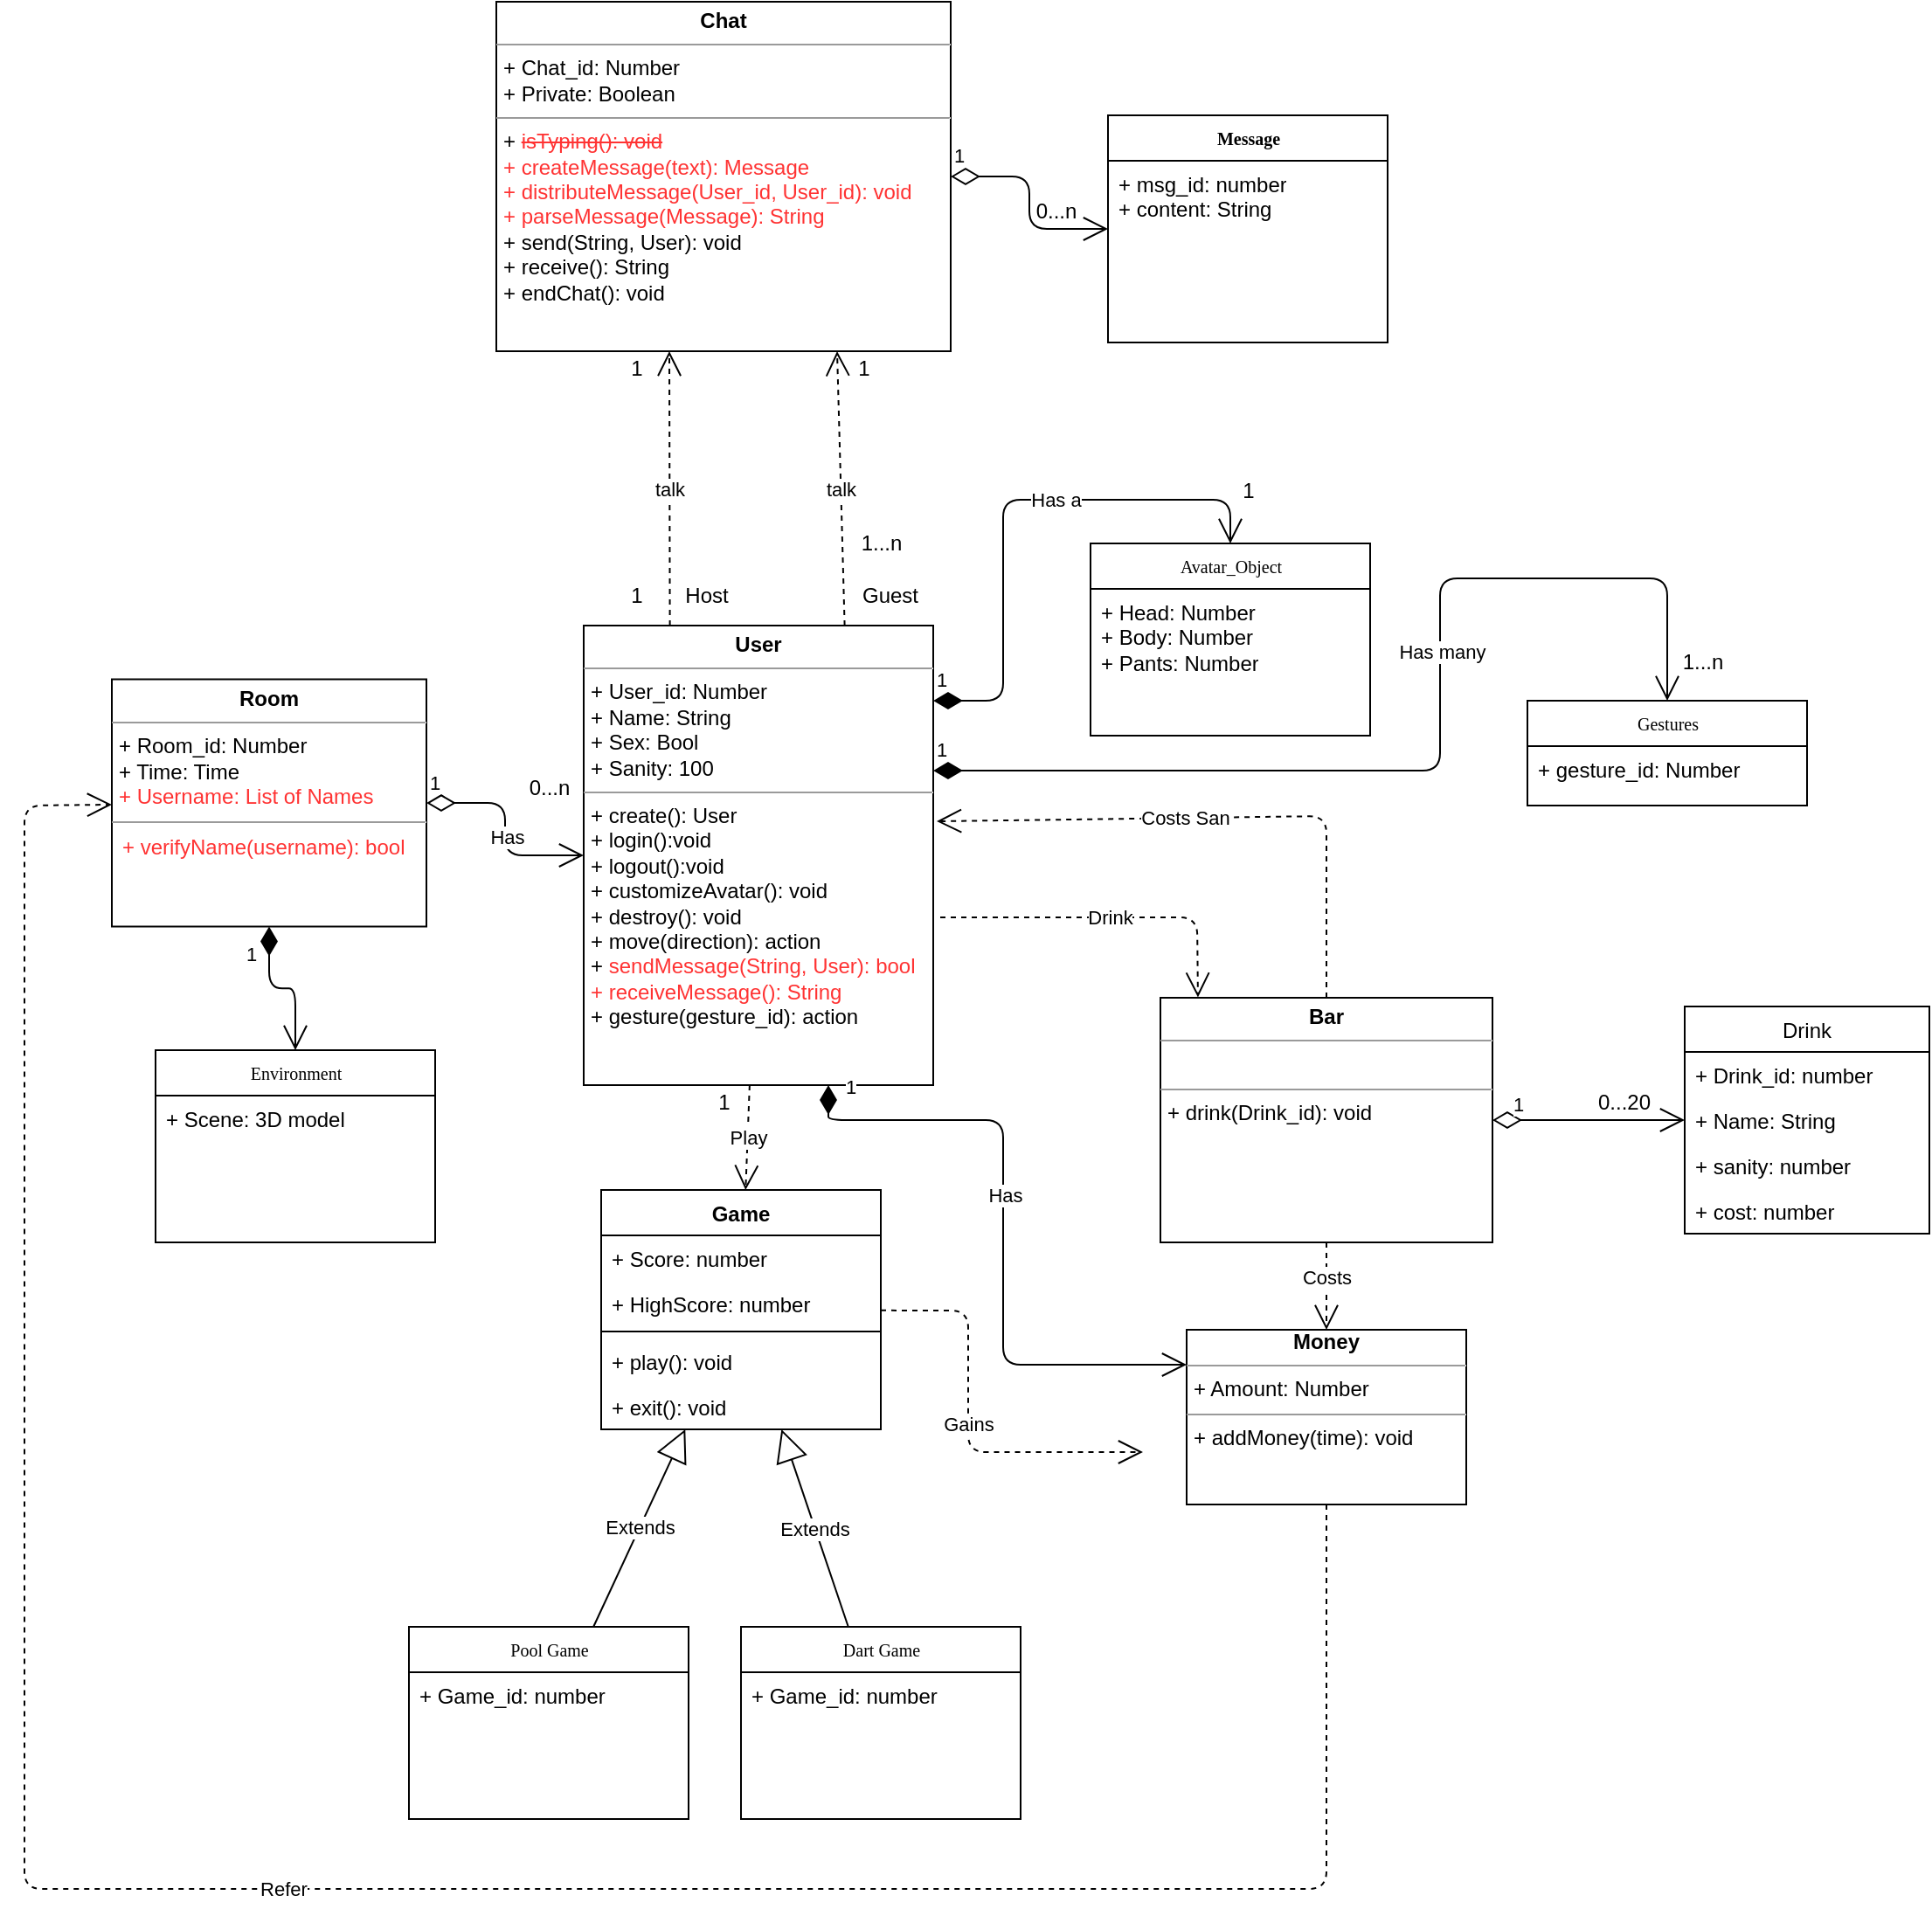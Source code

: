 <mxfile version="13.8.8" type="device"><diagram name="Page-1" id="c4acf3e9-155e-7222-9cf6-157b1a14988f"><mxGraphModel dx="1188" dy="1101" grid="1" gridSize="10" guides="1" tooltips="1" connect="1" arrows="1" fold="1" page="0" pageScale="1" pageWidth="850" pageHeight="1100" background="#ffffff" math="0" shadow="0"><root><mxCell id="0"/><mxCell id="1" parent="0"/><mxCell id="nAxvECCUTqt62DNEBdT6-1" value="&lt;p style=&quot;margin: 0px ; margin-top: 4px ; text-align: center&quot;&gt;&lt;b&gt;User&lt;/b&gt;&lt;br&gt;&lt;/p&gt;&lt;hr size=&quot;1&quot;&gt;&lt;p style=&quot;margin: 0px ; margin-left: 4px&quot;&gt;+ User_id: Number&lt;br&gt;&lt;/p&gt;&lt;p style=&quot;margin: 0px ; margin-left: 4px&quot;&gt;+ Name: String&lt;br&gt;+ Sex: Bool&lt;br&gt;&lt;/p&gt;&lt;p style=&quot;margin: 0px ; margin-left: 4px&quot;&gt;+ Sanity: 100&lt;br&gt;&lt;/p&gt;&lt;hr size=&quot;1&quot;&gt;&lt;p style=&quot;margin: 0px ; margin-left: 4px&quot;&gt;+ create(): User&lt;/p&gt;&lt;p style=&quot;margin: 0px ; margin-left: 4px&quot;&gt;+ login():void&lt;/p&gt;&lt;p style=&quot;margin: 0px ; margin-left: 4px&quot;&gt;+ logout():void&lt;/p&gt;&lt;p style=&quot;margin: 0px ; margin-left: 4px&quot;&gt;+ customizeAvatar(): void&lt;br&gt;&lt;/p&gt;&lt;p style=&quot;margin: 0px ; margin-left: 4px&quot;&gt;+ destroy(): void&lt;/p&gt;&lt;p style=&quot;margin: 0px ; margin-left: 4px&quot;&gt;+ move(direction): action&lt;/p&gt;&lt;p style=&quot;margin: 0px ; margin-left: 4px&quot;&gt;+ &lt;font color=&quot;#FF3333&quot;&gt;sendMessage(String, User): bool&lt;br&gt;&lt;/font&gt;&lt;/p&gt;&lt;p style=&quot;margin: 0px ; margin-left: 4px&quot;&gt;&lt;font color=&quot;#FF3333&quot;&gt;+ receiveMessage(): String&lt;/font&gt;&lt;br&gt;&lt;/p&gt;&lt;p style=&quot;margin: 0px ; margin-left: 4px&quot;&gt;+ gesture(gesture_id): action&lt;br&gt;&lt;/p&gt;&lt;p style=&quot;margin: 0px ; margin-left: 4px&quot;&gt;&lt;br&gt;&lt;/p&gt;" style="verticalAlign=top;align=left;overflow=fill;fontSize=12;fontFamily=Helvetica;html=1;rounded=0;shadow=0;comic=0;labelBackgroundColor=none;strokeWidth=1" parent="1" vertex="1"><mxGeometry x="-160" y="167" width="200" height="263" as="geometry"/></mxCell><mxCell id="nAxvECCUTqt62DNEBdT6-2" value="&lt;p style=&quot;margin: 0px ; margin-top: 4px ; text-align: center&quot;&gt;&lt;b&gt;Chat&lt;/b&gt;&lt;/p&gt;&lt;hr size=&quot;1&quot;&gt;&lt;p style=&quot;margin: 0px ; margin-left: 4px&quot;&gt;+ Chat_id: Number&lt;br&gt;&lt;/p&gt;&lt;p style=&quot;margin: 0px ; margin-left: 4px&quot;&gt;+ Private: Boolean&lt;br&gt;&lt;/p&gt;&lt;hr size=&quot;1&quot;&gt;&lt;p style=&quot;margin: 0px ; margin-left: 4px&quot;&gt;+ &lt;font color=&quot;#FF3333&quot;&gt;&lt;strike&gt;isTyping(): void&lt;/strike&gt;&lt;/font&gt;&lt;/p&gt;&lt;p style=&quot;margin: 0px ; margin-left: 4px&quot;&gt;&lt;font color=&quot;#FF3333&quot;&gt;+ createMessage(text): Message&lt;br&gt;&lt;/font&gt;&lt;/p&gt;&lt;p style=&quot;margin: 0px ; margin-left: 4px&quot;&gt;&lt;font color=&quot;#FF3333&quot;&gt;+ distributeMessage(User_id, User_id): void&lt;br&gt;&lt;/font&gt;&lt;/p&gt;&lt;p style=&quot;margin: 0px ; margin-left: 4px&quot;&gt;&lt;font color=&quot;#FF3333&quot;&gt;+ parseMessage(Message): String&lt;br&gt;&lt;/font&gt;&lt;/p&gt;&lt;p style=&quot;margin: 0px ; margin-left: 4px&quot;&gt;+ send(String, User): void&lt;br&gt;+ receive(): String&lt;/p&gt;&lt;p style=&quot;margin: 0px ; margin-left: 4px&quot;&gt;+ endChat(): void&lt;br&gt;&lt;/p&gt;" style="verticalAlign=top;align=left;overflow=fill;fontSize=12;fontFamily=Helvetica;html=1;rounded=0;shadow=0;comic=0;labelBackgroundColor=none;strokeWidth=1" parent="1" vertex="1"><mxGeometry x="-210" y="-190" width="260" height="200" as="geometry"/></mxCell><mxCell id="nAxvECCUTqt62DNEBdT6-3" value="&lt;p style=&quot;margin: 0px ; margin-top: 4px ; text-align: center&quot;&gt;&lt;b&gt;Room&lt;/b&gt;&lt;br&gt;&lt;/p&gt;&lt;hr size=&quot;1&quot;&gt;&lt;p style=&quot;margin: 0px ; margin-left: 4px&quot;&gt;+ Room_id: Number&lt;br&gt;&lt;/p&gt;&lt;p style=&quot;margin: 0px ; margin-left: 4px&quot;&gt;+ Time: Time&lt;font color=&quot;#FF3333&quot;&gt;&lt;br&gt;&lt;/font&gt;&lt;/p&gt;&lt;p style=&quot;margin: 0px ; margin-left: 4px&quot;&gt;&lt;font color=&quot;#FF3333&quot;&gt;+ Username: List of Names&lt;/font&gt;&lt;br&gt;&lt;/p&gt;&lt;hr size=&quot;1&quot;&gt;" style="verticalAlign=top;align=left;overflow=fill;fontSize=12;fontFamily=Helvetica;html=1;rounded=0;shadow=0;comic=0;labelBackgroundColor=none;strokeWidth=1" parent="1" vertex="1"><mxGeometry x="-430" y="197.75" width="180" height="141.5" as="geometry"/></mxCell><mxCell id="nAxvECCUTqt62DNEBdT6-8" value="&lt;p style=&quot;margin: 0px ; margin-top: 4px ; text-align: center&quot;&gt;&lt;b&gt;Bar&lt;/b&gt;&lt;br&gt;&lt;/p&gt;&lt;hr size=&quot;1&quot;&gt;&lt;p style=&quot;margin: 0px ; margin-left: 4px&quot;&gt;&lt;br&gt;&lt;/p&gt;&lt;hr size=&quot;1&quot;&gt;&lt;p style=&quot;margin: 0px ; margin-left: 4px&quot;&gt;+ drink(Drink_id): void&lt;br&gt;&lt;/p&gt;" style="verticalAlign=top;align=left;overflow=fill;fontSize=12;fontFamily=Helvetica;html=1;rounded=0;shadow=0;comic=0;labelBackgroundColor=none;strokeWidth=1" parent="1" vertex="1"><mxGeometry x="170" y="380" width="190" height="140" as="geometry"/></mxCell><mxCell id="nAxvECCUTqt62DNEBdT6-9" value="&lt;div align=&quot;center&quot;&gt;&lt;b&gt;Money&lt;/b&gt;&lt;/div&gt;&lt;hr size=&quot;1&quot;&gt;&lt;p style=&quot;margin: 0px ; margin-left: 4px&quot;&gt;+ Amount: Number&lt;br&gt;&lt;/p&gt;&lt;hr size=&quot;1&quot;&gt;&lt;p style=&quot;margin: 0px ; margin-left: 4px&quot;&gt;+ addMoney(time): void&lt;/p&gt;" style="verticalAlign=top;align=left;overflow=fill;fontSize=12;fontFamily=Helvetica;html=1;rounded=0;shadow=0;comic=0;labelBackgroundColor=none;strokeWidth=1" parent="1" vertex="1"><mxGeometry x="185" y="570" width="160" height="100" as="geometry"/></mxCell><mxCell id="nAxvECCUTqt62DNEBdT6-22" value="1" style="endArrow=open;html=1;endSize=12;startArrow=diamondThin;startSize=14;startFill=0;edgeStyle=orthogonalEdgeStyle;align=left;verticalAlign=bottom;" parent="1" source="nAxvECCUTqt62DNEBdT6-8" target="nAxvECCUTqt62DNEBdT6-16" edge="1"><mxGeometry x="-0.818" relative="1" as="geometry"><mxPoint x="1080" y="309.58" as="sourcePoint"/><mxPoint x="1220" y="309.58" as="targetPoint"/><mxPoint as="offset"/></mxGeometry></mxCell><mxCell id="nAxvECCUTqt62DNEBdT6-23" value="0...20" style="text;html=1;align=center;verticalAlign=middle;resizable=0;points=[];autosize=1;" parent="1" vertex="1"><mxGeometry x="410" y="430" width="50" height="20" as="geometry"/></mxCell><mxCell id="nAxvECCUTqt62DNEBdT6-24" value="1" style="endArrow=open;html=1;endSize=12;startArrow=diamondThin;startSize=14;startFill=1;edgeStyle=orthogonalEdgeStyle;align=left;verticalAlign=bottom;" parent="1" source="nAxvECCUTqt62DNEBdT6-1" target="nAxvECCUTqt62DNEBdT6-9" edge="1"><mxGeometry x="-0.85" y="10" relative="1" as="geometry"><mxPoint x="30" y="309.75" as="sourcePoint"/><mxPoint x="335" y="205" as="targetPoint"/><Array as="points"><mxPoint x="-20" y="450"/><mxPoint x="80" y="450"/><mxPoint x="80" y="590"/></Array><mxPoint as="offset"/></mxGeometry></mxCell><mxCell id="nAxvECCUTqt62DNEBdT6-26" value="Has " style="edgeLabel;html=1;align=center;verticalAlign=middle;resizable=0;points=[];" parent="nAxvECCUTqt62DNEBdT6-24" vertex="1" connectable="0"><mxGeometry x="-0.107" y="1" relative="1" as="geometry"><mxPoint as="offset"/></mxGeometry></mxCell><mxCell id="nAxvECCUTqt62DNEBdT6-34" value="1" style="text;html=1;align=center;verticalAlign=middle;resizable=0;points=[];autosize=1;" parent="1" vertex="1"><mxGeometry x="-140" y="10" width="20" height="20" as="geometry"/></mxCell><mxCell id="nAxvECCUTqt62DNEBdT6-35" value="1...n" style="text;html=1;align=center;verticalAlign=middle;resizable=0;points=[];autosize=1;" parent="1" vertex="1"><mxGeometry x="-10" y="110" width="40" height="20" as="geometry"/></mxCell><mxCell id="nAxvECCUTqt62DNEBdT6-36" value="1" style="text;html=1;align=center;verticalAlign=middle;resizable=0;points=[];autosize=1;" parent="1" vertex="1"><mxGeometry x="-140" y="140" width="20" height="20" as="geometry"/></mxCell><mxCell id="nAxvECCUTqt62DNEBdT6-37" value="1" style="text;html=1;align=center;verticalAlign=middle;resizable=0;points=[];autosize=1;" parent="1" vertex="1"><mxGeometry x="-10" y="10" width="20" height="20" as="geometry"/></mxCell><mxCell id="nAxvECCUTqt62DNEBdT6-39" value="Host" style="text;html=1;align=center;verticalAlign=middle;resizable=0;points=[];autosize=1;" parent="1" vertex="1"><mxGeometry x="-110" y="140" width="40" height="20" as="geometry"/></mxCell><mxCell id="nAxvECCUTqt62DNEBdT6-40" value="Guest" style="text;html=1;align=center;verticalAlign=middle;resizable=0;points=[];autosize=1;" parent="1" vertex="1"><mxGeometry x="-10" y="140" width="50" height="20" as="geometry"/></mxCell><mxCell id="nAxvECCUTqt62DNEBdT6-54" value="1" style="text;html=1;align=center;verticalAlign=middle;resizable=0;points=[];autosize=1;" parent="1" vertex="1"><mxGeometry x="-90" y="430" width="20" height="20" as="geometry"/></mxCell><mxCell id="nAxvECCUTqt62DNEBdT6-27" value="Game" style="swimlane;fontStyle=1;align=center;verticalAlign=top;childLayout=stackLayout;horizontal=1;startSize=26;horizontalStack=0;resizeParent=1;resizeParentMax=0;resizeLast=0;collapsible=1;marginBottom=0;" parent="1" vertex="1"><mxGeometry x="-150" y="490" width="160" height="137" as="geometry"/></mxCell><mxCell id="nAxvECCUTqt62DNEBdT6-28" value="+ Score: number" style="text;strokeColor=none;fillColor=none;align=left;verticalAlign=top;spacingLeft=4;spacingRight=4;overflow=hidden;rotatable=0;points=[[0,0.5],[1,0.5]];portConstraint=eastwest;" parent="nAxvECCUTqt62DNEBdT6-27" vertex="1"><mxGeometry y="26" width="160" height="26" as="geometry"/></mxCell><mxCell id="nAxvECCUTqt62DNEBdT6-49" value="+ HighScore: number" style="text;strokeColor=none;fillColor=none;align=left;verticalAlign=top;spacingLeft=4;spacingRight=4;overflow=hidden;rotatable=0;points=[[0,0.5],[1,0.5]];portConstraint=eastwest;" parent="nAxvECCUTqt62DNEBdT6-27" vertex="1"><mxGeometry y="52" width="160" height="25" as="geometry"/></mxCell><mxCell id="nAxvECCUTqt62DNEBdT6-29" value="" style="line;strokeWidth=1;fillColor=none;align=left;verticalAlign=middle;spacingTop=-1;spacingLeft=3;spacingRight=3;rotatable=0;labelPosition=right;points=[];portConstraint=eastwest;" parent="nAxvECCUTqt62DNEBdT6-27" vertex="1"><mxGeometry y="77" width="160" height="8" as="geometry"/></mxCell><mxCell id="nAxvECCUTqt62DNEBdT6-48" value="+ play(): void" style="text;strokeColor=none;fillColor=none;align=left;verticalAlign=top;spacingLeft=4;spacingRight=4;overflow=hidden;rotatable=0;points=[[0,0.5],[1,0.5]];portConstraint=eastwest;" parent="nAxvECCUTqt62DNEBdT6-27" vertex="1"><mxGeometry y="85" width="160" height="26" as="geometry"/></mxCell><mxCell id="nAxvECCUTqt62DNEBdT6-50" value="+ exit(): void" style="text;strokeColor=none;fillColor=none;align=left;verticalAlign=top;spacingLeft=4;spacingRight=4;overflow=hidden;rotatable=0;points=[[0,0.5],[1,0.5]];portConstraint=eastwest;" parent="nAxvECCUTqt62DNEBdT6-27" vertex="1"><mxGeometry y="111" width="160" height="26" as="geometry"/></mxCell><mxCell id="nAxvECCUTqt62DNEBdT6-85" value="0...n" style="text;html=1;align=center;verticalAlign=middle;resizable=0;points=[];autosize=1;" parent="1" vertex="1"><mxGeometry x="90" y="-80" width="40" height="20" as="geometry"/></mxCell><mxCell id="nAxvECCUTqt62DNEBdT6-103" value="Play" style="endArrow=open;endSize=12;dashed=1;html=1;" parent="1" source="nAxvECCUTqt62DNEBdT6-1" target="nAxvECCUTqt62DNEBdT6-27" edge="1"><mxGeometry width="160" relative="1" as="geometry"><mxPoint x="-160" y="430" as="sourcePoint"/><mxPoint y="430" as="targetPoint"/></mxGeometry></mxCell><mxCell id="nAxvECCUTqt62DNEBdT6-114" value="1" style="endArrow=open;html=1;endSize=12;startArrow=diamondThin;startSize=14;startFill=1;edgeStyle=orthogonalEdgeStyle;align=left;verticalAlign=bottom;" parent="1" source="nAxvECCUTqt62DNEBdT6-3" target="17acba5748e5396b-20" edge="1"><mxGeometry x="-0.413" y="-15" relative="1" as="geometry"><mxPoint x="270" y="268.583" as="sourcePoint"/><mxPoint x="520" y="275.0" as="targetPoint"/><mxPoint as="offset"/></mxGeometry></mxCell><mxCell id="nAxvECCUTqt62DNEBdT6-115" value="1" style="endArrow=open;html=1;endSize=12;startArrow=diamondThin;startSize=14;startFill=1;edgeStyle=orthogonalEdgeStyle;align=left;verticalAlign=bottom;" parent="1" source="nAxvECCUTqt62DNEBdT6-1" target="nAxvECCUTqt62DNEBdT6-107" edge="1"><mxGeometry x="-1" y="3" relative="1" as="geometry"><mxPoint x="300" y="220" as="sourcePoint"/><mxPoint x="460" y="220" as="targetPoint"/><Array as="points"><mxPoint x="80" y="210"/><mxPoint x="80" y="95"/></Array></mxGeometry></mxCell><mxCell id="nAxvECCUTqt62DNEBdT6-140" value="Has a" style="edgeLabel;html=1;align=center;verticalAlign=middle;resizable=0;points=[];" parent="nAxvECCUTqt62DNEBdT6-115" vertex="1" connectable="0"><mxGeometry x="0.192" y="-1" relative="1" as="geometry"><mxPoint y="-1" as="offset"/></mxGeometry></mxCell><mxCell id="nAxvECCUTqt62DNEBdT6-125" value="1" style="endArrow=open;html=1;endSize=12;startArrow=diamondThin;startSize=14;startFill=0;edgeStyle=orthogonalEdgeStyle;align=left;verticalAlign=bottom;" parent="1" source="nAxvECCUTqt62DNEBdT6-2" target="nAxvECCUTqt62DNEBdT6-10" edge="1"><mxGeometry x="-1" y="3" relative="1" as="geometry"><mxPoint x="50" y="-60.34" as="sourcePoint"/><mxPoint x="210" y="-60.34" as="targetPoint"/></mxGeometry></mxCell><mxCell id="nAxvECCUTqt62DNEBdT6-10" value="&lt;b&gt;Message&lt;/b&gt;" style="swimlane;html=1;fontStyle=0;childLayout=stackLayout;horizontal=1;startSize=26;fillColor=none;horizontalStack=0;resizeParent=1;resizeLast=0;collapsible=1;marginBottom=0;swimlaneFillColor=#ffffff;rounded=0;shadow=0;comic=0;labelBackgroundColor=none;strokeWidth=1;fontFamily=Verdana;fontSize=10;align=center;" parent="1" vertex="1"><mxGeometry x="140" y="-125" width="160" height="130" as="geometry"/></mxCell><mxCell id="nAxvECCUTqt62DNEBdT6-13" value="&lt;div&gt;+ msg_id: number&lt;/div&gt;&lt;div&gt;+ content: String&lt;/div&gt;" style="text;html=1;strokeColor=none;fillColor=none;align=left;verticalAlign=top;spacingLeft=4;spacingRight=4;whiteSpace=wrap;overflow=hidden;rotatable=0;points=[[0,0.5],[1,0.5]];portConstraint=eastwest;" parent="nAxvECCUTqt62DNEBdT6-10" vertex="1"><mxGeometry y="26" width="160" height="84" as="geometry"/></mxCell><mxCell id="nAxvECCUTqt62DNEBdT6-128" value="talk" style="endArrow=open;endSize=12;dashed=1;html=1;entryX=0.75;entryY=1;entryDx=0;entryDy=0;" parent="1" edge="1" target="nAxvECCUTqt62DNEBdT6-2"><mxGeometry width="160" relative="1" as="geometry"><mxPoint x="-10.69" y="167" as="sourcePoint"/><mxPoint x="-10.69" y="-1.137e-13" as="targetPoint"/></mxGeometry></mxCell><mxCell id="nAxvECCUTqt62DNEBdT6-129" value="talk" style="endArrow=open;endSize=12;dashed=1;html=1;" parent="1" edge="1"><mxGeometry width="160" relative="1" as="geometry"><mxPoint x="-110.69" y="167" as="sourcePoint"/><mxPoint x="-111" y="10" as="targetPoint"/></mxGeometry></mxCell><mxCell id="nAxvECCUTqt62DNEBdT6-130" value="Gains" style="endArrow=open;endSize=12;dashed=1;html=1;" parent="1" source="nAxvECCUTqt62DNEBdT6-27" edge="1"><mxGeometry width="160" relative="1" as="geometry"><mxPoint x="-66.75" y="370" as="sourcePoint"/><mxPoint x="160" y="640" as="targetPoint"/><Array as="points"><mxPoint x="30" y="559"/><mxPoint x="60" y="559"/><mxPoint x="60" y="640"/></Array></mxGeometry></mxCell><mxCell id="nAxvECCUTqt62DNEBdT6-132" value="Costs" style="endArrow=open;endSize=12;dashed=1;html=1;" parent="1" source="nAxvECCUTqt62DNEBdT6-8" target="nAxvECCUTqt62DNEBdT6-9" edge="1"><mxGeometry x="-0.2" width="160" relative="1" as="geometry"><mxPoint x="90" y="540" as="sourcePoint"/><mxPoint x="250" y="540" as="targetPoint"/><mxPoint as="offset"/></mxGeometry></mxCell><mxCell id="nAxvECCUTqt62DNEBdT6-16" value="Drink" style="swimlane;fontStyle=0;childLayout=stackLayout;horizontal=1;startSize=26;fillColor=none;horizontalStack=0;resizeParent=1;resizeParentMax=0;resizeLast=0;collapsible=1;marginBottom=0;" parent="1" vertex="1"><mxGeometry x="470" y="385" width="140" height="130" as="geometry"/></mxCell><mxCell id="nAxvECCUTqt62DNEBdT6-19" value="+ Drink_id: number" style="text;strokeColor=none;fillColor=none;align=left;verticalAlign=top;spacingLeft=4;spacingRight=4;overflow=hidden;rotatable=0;points=[[0,0.5],[1,0.5]];portConstraint=eastwest;" parent="nAxvECCUTqt62DNEBdT6-16" vertex="1"><mxGeometry y="26" width="140" height="26" as="geometry"/></mxCell><mxCell id="nAxvECCUTqt62DNEBdT6-99" value="+ Name: String" style="text;strokeColor=none;fillColor=none;align=left;verticalAlign=top;spacingLeft=4;spacingRight=4;overflow=hidden;rotatable=0;points=[[0,0.5],[1,0.5]];portConstraint=eastwest;" parent="nAxvECCUTqt62DNEBdT6-16" vertex="1"><mxGeometry y="52" width="140" height="26" as="geometry"/></mxCell><mxCell id="nAxvECCUTqt62DNEBdT6-17" value="+ sanity: number " style="text;strokeColor=none;fillColor=none;align=left;verticalAlign=top;spacingLeft=4;spacingRight=4;overflow=hidden;rotatable=0;points=[[0,0.5],[1,0.5]];portConstraint=eastwest;" parent="nAxvECCUTqt62DNEBdT6-16" vertex="1"><mxGeometry y="78" width="140" height="26" as="geometry"/></mxCell><mxCell id="nAxvECCUTqt62DNEBdT6-20" value="+ cost: number" style="text;strokeColor=none;fillColor=none;align=left;verticalAlign=top;spacingLeft=4;spacingRight=4;overflow=hidden;rotatable=0;points=[[0,0.5],[1,0.5]];portConstraint=eastwest;" parent="nAxvECCUTqt62DNEBdT6-16" vertex="1"><mxGeometry y="104" width="140" height="26" as="geometry"/></mxCell><mxCell id="nAxvECCUTqt62DNEBdT6-65" value="Pool Game" style="swimlane;html=1;fontStyle=0;childLayout=stackLayout;horizontal=1;startSize=26;fillColor=none;horizontalStack=0;resizeParent=1;resizeLast=0;collapsible=1;marginBottom=0;swimlaneFillColor=#ffffff;rounded=0;shadow=0;comic=0;labelBackgroundColor=none;strokeWidth=1;fontFamily=Verdana;fontSize=10;align=center;" parent="1" vertex="1"><mxGeometry x="-260" y="740" width="160" height="110" as="geometry"/></mxCell><mxCell id="nAxvECCUTqt62DNEBdT6-18" value="+ Game_id: number" style="text;strokeColor=none;fillColor=none;align=left;verticalAlign=top;spacingLeft=4;spacingRight=4;overflow=hidden;rotatable=0;points=[[0,0.5],[1,0.5]];portConstraint=eastwest;" parent="nAxvECCUTqt62DNEBdT6-65" vertex="1"><mxGeometry y="26" width="160" height="26" as="geometry"/></mxCell><mxCell id="nAxvECCUTqt62DNEBdT6-69" value="Dart Game" style="swimlane;html=1;fontStyle=0;childLayout=stackLayout;horizontal=1;startSize=26;fillColor=none;horizontalStack=0;resizeParent=1;resizeLast=0;collapsible=1;marginBottom=0;swimlaneFillColor=#ffffff;rounded=0;shadow=0;comic=0;labelBackgroundColor=none;strokeWidth=1;fontFamily=Verdana;fontSize=10;align=center;" parent="1" vertex="1"><mxGeometry x="-70" y="740" width="160" height="110" as="geometry"/></mxCell><mxCell id="nAxvECCUTqt62DNEBdT6-101" value="+ Game_id: number" style="text;strokeColor=none;fillColor=none;align=left;verticalAlign=top;spacingLeft=4;spacingRight=4;overflow=hidden;rotatable=0;points=[[0,0.5],[1,0.5]];portConstraint=eastwest;" parent="nAxvECCUTqt62DNEBdT6-69" vertex="1"><mxGeometry y="26" width="160" height="26" as="geometry"/></mxCell><mxCell id="17acba5748e5396b-20" value="Environment" style="swimlane;html=1;fontStyle=0;childLayout=stackLayout;horizontal=1;startSize=26;fillColor=none;horizontalStack=0;resizeParent=1;resizeLast=0;collapsible=1;marginBottom=0;swimlaneFillColor=#ffffff;rounded=0;shadow=0;comic=0;labelBackgroundColor=none;strokeWidth=1;fontFamily=Verdana;fontSize=10;align=center;" parent="1" vertex="1"><mxGeometry x="-405" y="410" width="160" height="110" as="geometry"/></mxCell><mxCell id="17acba5748e5396b-21" value="+ Scene: 3D model" style="text;html=1;strokeColor=none;fillColor=none;align=left;verticalAlign=top;spacingLeft=4;spacingRight=4;whiteSpace=wrap;overflow=hidden;rotatable=0;points=[[0,0.5],[1,0.5]];portConstraint=eastwest;" parent="17acba5748e5396b-20" vertex="1"><mxGeometry y="26" width="160" height="74" as="geometry"/></mxCell><mxCell id="nAxvECCUTqt62DNEBdT6-136" value="Costs San" style="endArrow=open;endSize=12;dashed=1;html=1;entryX=1.01;entryY=0.426;entryDx=0;entryDy=0;entryPerimeter=0;" parent="1" source="nAxvECCUTqt62DNEBdT6-8" target="nAxvECCUTqt62DNEBdT6-1" edge="1"><mxGeometry x="0.133" width="160" relative="1" as="geometry"><mxPoint x="299" y="270" as="sourcePoint"/><mxPoint x="299" y="320" as="targetPoint"/><mxPoint as="offset"/><Array as="points"><mxPoint x="265" y="276"/></Array></mxGeometry></mxCell><mxCell id="nAxvECCUTqt62DNEBdT6-138" value="Drink" style="endArrow=open;endSize=12;dashed=1;html=1;entryX=0.113;entryY=-0.002;entryDx=0;entryDy=0;entryPerimeter=0;" parent="1" target="nAxvECCUTqt62DNEBdT6-8" edge="1"><mxGeometry width="160" relative="1" as="geometry"><mxPoint x="44" y="334" as="sourcePoint"/><mxPoint x="90.001" y="440" as="targetPoint"/><Array as="points"><mxPoint x="191" y="334"/></Array></mxGeometry></mxCell><mxCell id="nAxvECCUTqt62DNEBdT6-139" value="Refer" style="endArrow=open;endSize=12;dashed=1;html=1;" parent="1" source="nAxvECCUTqt62DNEBdT6-9" target="nAxvECCUTqt62DNEBdT6-3" edge="1"><mxGeometry width="160" relative="1" as="geometry"><mxPoint x="10" y="500" as="sourcePoint"/><mxPoint x="170" y="500" as="targetPoint"/><Array as="points"><mxPoint x="265" y="890"/><mxPoint x="-480" y="890"/><mxPoint x="-480" y="270"/></Array></mxGeometry></mxCell><mxCell id="nAxvECCUTqt62DNEBdT6-107" value="Avatar_Object" style="swimlane;html=1;fontStyle=0;childLayout=stackLayout;horizontal=1;startSize=26;fillColor=none;horizontalStack=0;resizeParent=1;resizeLast=0;collapsible=1;marginBottom=0;swimlaneFillColor=#ffffff;rounded=0;shadow=0;comic=0;labelBackgroundColor=none;strokeWidth=1;fontFamily=Verdana;fontSize=10;align=center;" parent="1" vertex="1"><mxGeometry x="130" y="120" width="160" height="110" as="geometry"/></mxCell><mxCell id="nAxvECCUTqt62DNEBdT6-108" value="&lt;div&gt;+ Head: Number&lt;/div&gt;&lt;div&gt;+ Body: Number&lt;/div&gt;&lt;div&gt;+ Pants: Number&lt;br&gt;&lt;/div&gt;" style="text;html=1;strokeColor=none;fillColor=none;align=left;verticalAlign=top;spacingLeft=4;spacingRight=4;whiteSpace=wrap;overflow=hidden;rotatable=0;points=[[0,0.5],[1,0.5]];portConstraint=eastwest;" parent="nAxvECCUTqt62DNEBdT6-107" vertex="1"><mxGeometry y="26" width="160" height="74" as="geometry"/></mxCell><mxCell id="nAxvECCUTqt62DNEBdT6-141" value="1" style="text;html=1;align=center;verticalAlign=middle;resizable=0;points=[];autosize=1;" parent="1" vertex="1"><mxGeometry x="210" y="80" width="20" height="20" as="geometry"/></mxCell><mxCell id="nAxvECCUTqt62DNEBdT6-144" value="Extends" style="endArrow=block;endSize=16;endFill=0;html=1;" parent="1" source="nAxvECCUTqt62DNEBdT6-65" target="nAxvECCUTqt62DNEBdT6-27" edge="1"><mxGeometry width="160" relative="1" as="geometry"><mxPoint x="-160" y="610" as="sourcePoint"/><mxPoint y="610" as="targetPoint"/></mxGeometry></mxCell><mxCell id="nAxvECCUTqt62DNEBdT6-145" value="Extends" style="endArrow=block;endSize=16;endFill=0;html=1;" parent="1" source="nAxvECCUTqt62DNEBdT6-69" target="nAxvECCUTqt62DNEBdT6-27" edge="1"><mxGeometry width="160" relative="1" as="geometry"><mxPoint x="-154.419" y="740" as="sourcePoint"/><mxPoint x="-101.86" y="627" as="targetPoint"/></mxGeometry></mxCell><mxCell id="nAxvECCUTqt62DNEBdT6-149" value="1" style="endArrow=open;html=1;endSize=12;startArrow=diamondThin;startSize=14;startFill=0;edgeStyle=orthogonalEdgeStyle;align=left;verticalAlign=bottom;" parent="1" source="nAxvECCUTqt62DNEBdT6-3" target="nAxvECCUTqt62DNEBdT6-1" edge="1"><mxGeometry x="-1" y="3" relative="1" as="geometry"><mxPoint x="-230" y="350" as="sourcePoint"/><mxPoint x="-70" y="350" as="targetPoint"/></mxGeometry></mxCell><mxCell id="nAxvECCUTqt62DNEBdT6-150" value="Has" style="edgeLabel;html=1;align=center;verticalAlign=middle;resizable=0;points=[];" parent="nAxvECCUTqt62DNEBdT6-149" vertex="1" connectable="0"><mxGeometry x="0.0" y="5" relative="1" as="geometry"><mxPoint x="-4" y="4" as="offset"/></mxGeometry></mxCell><mxCell id="nAxvECCUTqt62DNEBdT6-151" value="0...n" style="text;html=1;align=center;verticalAlign=middle;resizable=0;points=[];autosize=1;" parent="1" vertex="1"><mxGeometry x="-200" y="250" width="40" height="20" as="geometry"/></mxCell><mxCell id="nAxvECCUTqt62DNEBdT6-152" value="1" style="endArrow=open;html=1;endSize=12;startArrow=diamondThin;startSize=14;startFill=1;edgeStyle=orthogonalEdgeStyle;align=left;verticalAlign=bottom;" parent="1" source="nAxvECCUTqt62DNEBdT6-1" target="nAxvECCUTqt62DNEBdT6-154" edge="1"><mxGeometry x="-1" y="3" relative="1" as="geometry"><mxPoint x="280" y="255.03" as="sourcePoint"/><mxPoint x="710" y="265.03" as="targetPoint"/><Array as="points"><mxPoint x="330" y="250"/><mxPoint x="330" y="140"/><mxPoint x="460" y="140"/></Array></mxGeometry></mxCell><mxCell id="nAxvECCUTqt62DNEBdT6-153" value="Has many" style="edgeLabel;html=1;align=center;verticalAlign=middle;resizable=0;points=[];" parent="nAxvECCUTqt62DNEBdT6-152" vertex="1" connectable="0"><mxGeometry x="0.192" y="-1" relative="1" as="geometry"><mxPoint y="-1" as="offset"/></mxGeometry></mxCell><mxCell id="nAxvECCUTqt62DNEBdT6-154" value="Gestures" style="swimlane;html=1;fontStyle=0;childLayout=stackLayout;horizontal=1;startSize=26;fillColor=none;horizontalStack=0;resizeParent=1;resizeLast=0;collapsible=1;marginBottom=0;swimlaneFillColor=#ffffff;rounded=0;shadow=0;comic=0;labelBackgroundColor=none;strokeWidth=1;fontFamily=Verdana;fontSize=10;align=center;" parent="1" vertex="1"><mxGeometry x="380" y="210" width="160" height="60" as="geometry"/></mxCell><mxCell id="nAxvECCUTqt62DNEBdT6-155" value="&lt;div&gt;+ gesture_id: Number&lt;/div&gt;&lt;div&gt;&lt;br&gt;&lt;/div&gt;" style="text;html=1;strokeColor=none;fillColor=none;align=left;verticalAlign=top;spacingLeft=4;spacingRight=4;whiteSpace=wrap;overflow=hidden;rotatable=0;points=[[0,0.5],[1,0.5]];portConstraint=eastwest;" parent="nAxvECCUTqt62DNEBdT6-154" vertex="1"><mxGeometry y="26" width="160" height="34" as="geometry"/></mxCell><mxCell id="nAxvECCUTqt62DNEBdT6-158" value="1...n" style="text;html=1;align=center;verticalAlign=middle;resizable=0;points=[];autosize=1;" parent="1" vertex="1"><mxGeometry x="460" y="177.75" width="40" height="20" as="geometry"/></mxCell><mxCell id="Wd0G-VdrbpAyW1roMr8w-3" value="&lt;font color=&quot;#FF3333&quot;&gt;+ verifyName(username): bool&lt;/font&gt;" style="text;html=1;strokeColor=none;fillColor=none;align=left;verticalAlign=top;spacingLeft=4;spacingRight=4;whiteSpace=wrap;overflow=hidden;rotatable=0;points=[[0,0.5],[1,0.5]];portConstraint=eastwest;" vertex="1" parent="1"><mxGeometry x="-430" y="280" width="190" height="74" as="geometry"/></mxCell></root></mxGraphModel></diagram></mxfile>